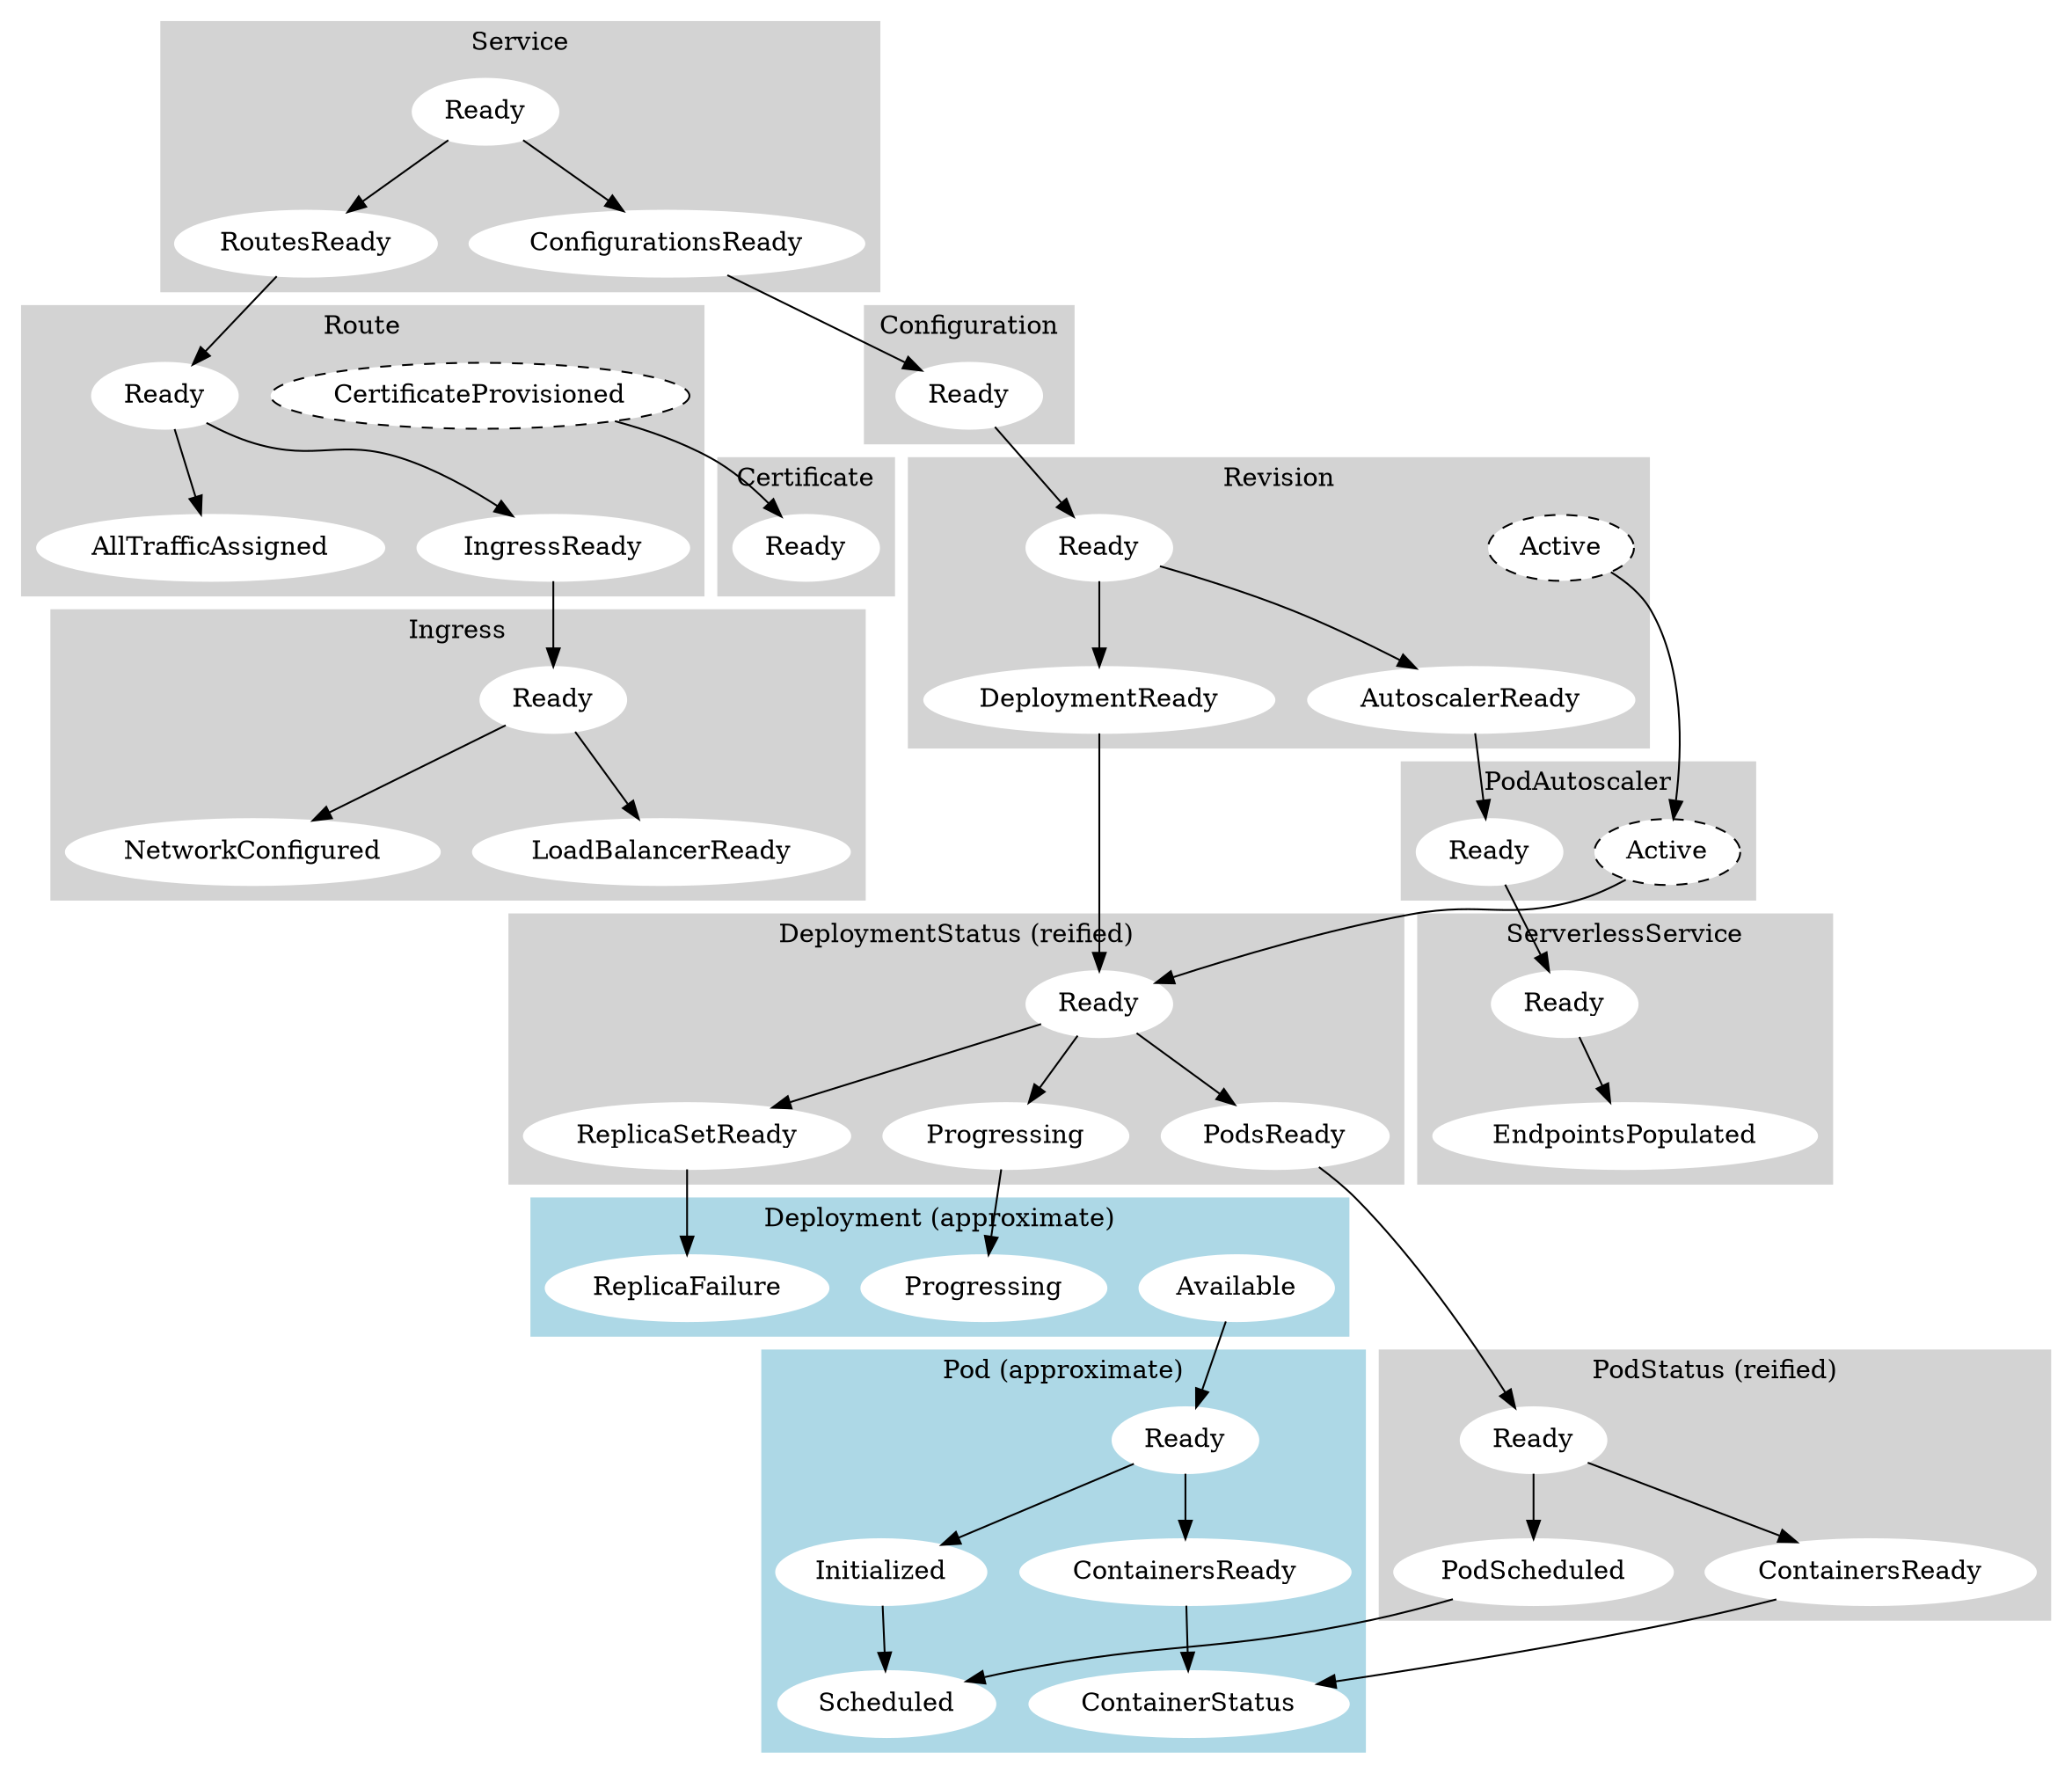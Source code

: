 digraph lifecycle {
  graph [style=filled,color=lightgrey]
  node [style=filled,color=white];

  subgraph cluster_service {
    label = "Service";
    href="https://godoc.org/github.com/knative/serving/pkg/apis/serving/v1alpha1#ServiceStatus"

    ServiceConditionReady [label=Ready, href="https://godoc.org/github.com/knative/serving/pkg/apis/serving/v1alpha1#ServiceConditionReady"]
    ServiceConditionConfigurationsReady [label=ConfigurationsReady, href="https://godoc.org/github.com/knative/serving/pkg/apis/serving/v1alpha1#ServiceConditionConfigurationsReady"]
    ServiceConditionRoutesReady [label=RoutesReady, href="https://godoc.org/github.com/knative/serving/pkg/apis/serving/v1alpha1#ServiceConditionRoutesReady"]

    ServiceConditionReady -> ServiceConditionConfigurationsReady
    ServiceConditionReady -> ServiceConditionRoutesReady
  }

  subgraph cluster_route {
    label = "Route";
    href="https://godoc.org/github.com/knative/serving/pkg/apis/serving/v1alpha1#RouteStatus"

    RouteConditionReady [label=Ready, href="https://godoc.org/github.com/knative/serving/pkg/apis/serving/v1alpha1#RouteConditionReady"]
    RouteConditionAllTrafficAssigned [label=AllTrafficAssigned, href="https://godoc.org/github.com/knative/serving/pkg/apis/serving/v1alpha1#RouteConditionAllTrafficAssigned"]
    RouteConditionIngressReady [label=IngressReady, href="https://godoc.org/github.com/knative/serving/pkg/apis/serving/v1alpha1#RouteConditionIngressReady"]
    RouteConditionCertificateProvisioned [label=CertificateProvisioned,style="filled,dashed",fillcolor=white,color=black, href="https://godoc.org/github.com/knative/serving/pkg/apis/serving/v1alpha1#RouteConditionCertificateProvisioned"]

    RouteConditionReady -> RouteConditionAllTrafficAssigned
    RouteConditionReady -> RouteConditionIngressReady
  }

  subgraph cluster_configuration {
    label = "Configuration";
    href="https://godoc.org/github.com/knative/serving/pkg/apis/serving/v1alpha1#ConfigurationStatus"

    ConfigurationConditionReady [label=Ready, href="https://godoc.org/github.com/knative/serving/pkg/apis/serving/v1alpha1#ConfigurationConditionReady"]
  }

  subgraph cluster_revision {
    label = "Revision";
    href="https://godoc.org/github.com/knative/serving/pkg/apis/serving/v1alpha1#RevisionStatus"

    RevisionConditionReady [label=Ready, href="https://godoc.org/github.com/knative/serving/pkg/apis/serving/v1alpha1#RevisionConditionReady"]
    RevisionConditionDeploymentReady [label=DeploymentReady]
    RevisionConditionAutoscalerReady [label=AutoscalerReady]
    RevisionConditionActive [label=Active,style="filled,dashed",fillcolor=white,color=black, href="https://godoc.org/github.com/knative/serving/pkg/apis/serving/v1alpha1#RevisionConditionActive"]

    RevisionConditionReady -> RevisionConditionDeploymentReady
    RevisionConditionReady -> RevisionConditionAutoscalerReady
  }

  subgraph cluster_ingress {
    label = "Ingress";
    href="https://godoc.org/github.com/knative/serving/pkg/apis/networking/v1alpha1#IngressStatus"

    IngressConditionReady [label=Ready, href="https://godoc.org/github.com/knative/serving/pkg/apis/networking/v1alpha1#IngressConditionReady"]
    IngressConditionNetworkConfigured [label=NetworkConfigured, href="https://godoc.org/github.com/knative/serving/pkg/apis/networking/v1alpha1#IngressConditionNetworkConfigured"]
    IngressConditionLoadBalancerReady [label=LoadBalancerReady, href="https://godoc.org/github.com/knative/serving/pkg/apis/networking/v1alpha1#IngressConditionLoadBalancerReady"]

    IngressConditionReady -> IngressConditionNetworkConfigured
    IngressConditionReady -> IngressConditionLoadBalancerReady
  }

  subgraph cluster_kpa {
    label = "PodAutoscaler";
    href="https://godoc.org/github.com/knative/serving/pkg/apis/autoscaling/v1alpha1#PodAutoscalerStatus"

    PodAutoscalerConditionReady [label=Ready, href="https://godoc.org/github.com/knative/serving/pkg/apis/autoscaling/v1alpha1#PodAutoscalerConditionReady"]
    PodAutoscalerConditionActive [label=Active, href="https://godoc.org/github.com/knative/serving/pkg/apis/autoscaling/v1alpha1#PodAutoscalerConditionActive",style="filled,dashed",fillcolor=white,color=black]
  }

  subgraph cluster_certificate {
    label = "Certificate";
    href="https://godoc.org/github.com/knative/serving/pkg/apis/networking/v1alpha1#CertificateStatus"

    CertificateConditionReady [label=Ready, href="https://godoc.org/github.com/knative/serving/pkg/apis/networking/v1alpha1#CertificateConditionReady"]
  }

  subgraph cluster_sks {
    label = "ServerlessService";
    href="https://godoc.org/github.com/knative/serving/pkg/apis/networking/v1alpha1#ServerlessServiceStatus"

    ServerlessServiceConditionReady [label=Ready, href="https://godoc.org/github.com/knative/serving/pkg/apis/networking/v1alpha1#ServerlessServiceConditionReady"]
    ServerlessServiceConditionEndspointsPopulated [label=EndpointsPopulated, href="https://godoc.org/github.com/knative/serving/pkg/apis/networking/v1alpha1#ServerlessServiceConditionEndspointsPopulated"]

    ServerlessServiceConditionReady -> ServerlessServiceConditionEndspointsPopulated
  }

  subgraph cluster_pods {
    label = "Pod (approximate)";
    href = "https://godoc.org/k8s.io/api/core/v1#PodStatus"
    style = filled
    color = lightblue
    PodReady [label=Ready, href="https://godoc.org/k8s.io/api/core/v1#PodReady"]
    PodScheduled [label=Scheduled, href="https://godoc.org/k8s.io/api/core/v1#PodScheduled"]
    PodInitialized [label=Initialized, href="https://godoc.org/k8s.io/api/core/v1#PodInitialized"]
    ContainersReady [label=ContainersReady, href="https://godoc.org/k8s.io/api/core/v1#ContainersReady"]
    ContainerStatus [label=ContainerStatus, href="https://godoc.org/k8s.io/api/core/v1#ContainerStatus"]

    PodReady -> ContainersReady
    PodReady -> PodInitialized
    PodInitialized -> PodScheduled

    ContainersReady -> ContainerStatus
  }

  subgraph cluster_deployment {
    label = "Deployment (approximate)";
    href = "https://godoc.org/k8s.io/api/apps/v1#DeploymentStatus"
    style = filled
    color = lightblue

    DeploymentAvailable [label=Available, href="https://godoc.org/k8s.io/api/apps/v1#DeploymentAvailable"]
    DeploymentProgressing [label=Progressing, href="https://godoc.org/k8s.io/api/apps/v1#DeploymentProgressing"]
    DeploymentReplicaFailure [label=ReplicaFailure, href="https://godoc.org/k8s.io/api/apps/v1#DeploymentReplicaFailure"]
  }

  subgraph cluster_deploymentstatus {
    label = "DeploymentStatus (reified)";

    DeploymentStatusReady [label=Ready]
    DeploymentStatusProgressing [label=Progressing]
    DeploymentStatusReplicaSetReady [label=ReplicaSetReady]
    DeploymentStatusPodsReady [label=PodsReady]

    DeploymentStatusReady -> DeploymentStatusProgressing
    DeploymentStatusReady -> DeploymentStatusReplicaSetReady
    DeploymentStatusReady -> DeploymentStatusPodsReady
  }

  subgraph cluster_podstatus {
    label = "PodStatus (reified)";

    PodStatusReady [label=Ready]
    PodStatusContainerReady [label=ContainersReady]
    PodStatusPodScheduled [label=PodScheduled]

    PodStatusReady -> PodStatusPodScheduled
    PodStatusReady -> PodStatusContainerReady
  }

  ServiceConditionConfigurationsReady -> ConfigurationConditionReady
  ServiceConditionRoutesReady -> RouteConditionReady

  RouteConditionCertificateProvisioned -> CertificateConditionReady
  RouteConditionIngressReady -> IngressConditionReady

  ConfigurationConditionReady -> RevisionConditionReady 

  RevisionConditionDeploymentReady -> DeploymentStatusReady
  RevisionConditionAutoscalerReady -> PodAutoscalerConditionReady

  RevisionConditionActive -> PodAutoscalerConditionActive

  PodAutoscalerConditionReady -> ServerlessServiceConditionReady
  PodAutoscalerConditionActive -> DeploymentStatusReady

  DeploymentAvailable -> PodReady

  DeploymentStatusProgressing -> DeploymentProgressing
  DeploymentStatusReplicaSetReady -> DeploymentReplicaFailure
  DeploymentStatusPodsReady -> PodStatusReady

  PodStatusPodScheduled -> PodScheduled
  PodStatusContainerReady -> ContainerStatus
}
